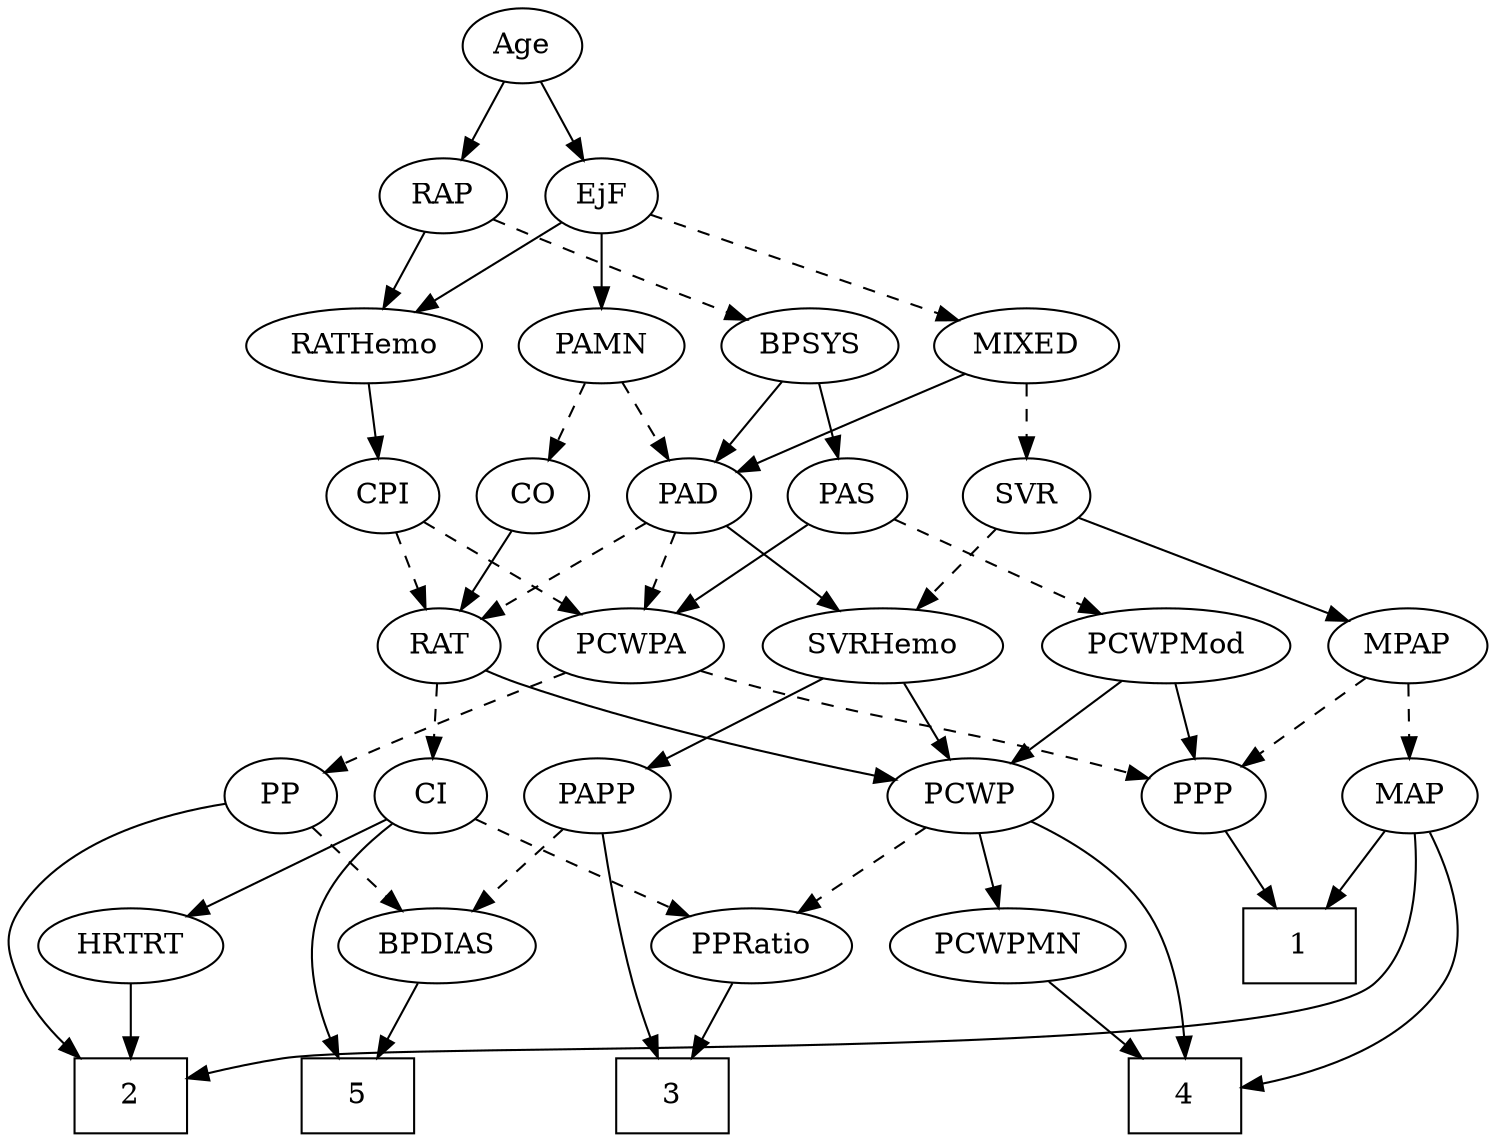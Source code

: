 strict digraph {
	graph [bb="0,0,683.34,540"];
	node [label="\N"];
	1	[height=0.5,
		pos="594.25,90",
		shape=box,
		width=0.75];
	2	[height=0.5,
		pos="353.25,18",
		shape=box,
		width=0.75];
	3	[height=0.5,
		pos="176.25,18",
		shape=box,
		width=0.75];
	4	[height=0.5,
		pos="499.25,18",
		shape=box,
		width=0.75];
	5	[height=0.5,
		pos="86.246,18",
		shape=box,
		width=0.75];
	Age	[height=0.5,
		pos="264.25,522",
		width=0.75];
	EjF	[height=0.5,
		pos="301.25,450",
		width=0.75];
	Age -> EjF	[pos="e,292.71,467.15 272.83,504.76 277.31,496.28 282.9,485.71 287.93,476.2",
		style=solid];
	RAP	[height=0.5,
		pos="228.25,450",
		width=0.77632];
	Age -> RAP	[pos="e,236.8,467.63 255.9,504.76 251.6,496.4 246.25,486.02 241.42,476.61",
		style=solid];
	MIXED	[height=0.5,
		pos="489.25,378",
		width=1.1193];
	EjF -> MIXED	[pos="e,459.17,390.2 324.3,440.42 355.44,428.82 411.42,407.98 449.44,393.82",
		style=dashed];
	PAMN	[height=0.5,
		pos="301.25,378",
		width=1.011];
	EjF -> PAMN	[pos="e,301.25,396.1 301.25,431.7 301.25,423.98 301.25,414.71 301.25,406.11",
		style=solid];
	RATHemo	[height=0.5,
		pos="197.25,378",
		width=1.3721];
	EjF -> RATHemo	[pos="e,219.66,394.09 282.65,436.49 267.49,426.28 245.75,411.65 228.01,399.7",
		style=solid];
	BPSYS	[height=0.5,
		pos="393.25,378",
		width=1.0471];
	RAP -> BPSYS	[pos="e,365.4,390.17 250.49,438.61 255.34,436.4 260.45,434.09 265.25,432 295.64,418.73 330.43,404.38 356.06,393.96",
		style=dashed];
	RAP -> RATHemo	[pos="e,204.76,395.96 220.9,432.41 217.32,424.34 212.94,414.43 208.92,405.35",
		style=solid];
	PAD	[height=0.5,
		pos="343.25,306",
		width=0.79437];
	MIXED -> PAD	[pos="e,365.66,317.75 462.81,364.32 438.07,352.46 401.09,334.73 374.82,322.14",
		style=solid];
	SVR	[height=0.5,
		pos="490.25,306",
		width=0.77632];
	MIXED -> SVR	[pos="e,490,324.1 489.49,359.7 489.6,351.98 489.74,342.71 489.86,334.11",
		style=dashed];
	MPAP	[height=0.5,
		pos="648.25,234",
		width=0.97491];
	MAP	[height=0.5,
		pos="648.25,162",
		width=0.84854];
	MPAP -> MAP	[pos="e,648.25,180.1 648.25,215.7 648.25,207.98 648.25,198.71 648.25,190.11",
		style=dashed];
	PPP	[height=0.5,
		pos="557.25,162",
		width=0.75];
	MPAP -> PPP	[pos="e,574.24,176.07 629.39,218.5 615.81,208.05 597.35,193.85 582.5,182.42",
		style=dashed];
	BPSYS -> PAD	[pos="e,354.44,322.67 381.65,360.76 375.31,351.89 367.34,340.74 360.31,330.89",
		style=solid];
	PAS	[height=0.5,
		pos="417.25,306",
		width=0.75];
	BPSYS -> PAS	[pos="e,411.49,323.79 399.06,360.05 401.8,352.06 405.13,342.33 408.19,333.4",
		style=solid];
	RAT	[height=0.5,
		pos="226.25,234",
		width=0.75827];
	PAD -> RAT	[pos="e,245.71,246.64 323.13,292.97 304.15,281.61 275.52,264.48 254.3,251.78",
		style=dashed];
	PCWPA	[height=0.5,
		pos="313.25,234",
		width=1.1555];
	PAD -> PCWPA	[pos="e,320.51,251.96 336.14,288.41 332.68,280.34 328.43,270.43 324.54,261.35",
		style=dashed];
	SVRHemo	[height=0.5,
		pos="423.25,234",
		width=1.3902];
	PAD -> SVRHemo	[pos="e,405.13,250.85 359.44,290.83 370.3,281.33 384.84,268.6 397.3,257.7",
		style=solid];
	CO	[height=0.5,
		pos="269.25,306",
		width=0.75];
	CO -> RAT	[pos="e,235.97,250.82 259.49,289.12 254.1,280.34 247.29,269.26 241.24,259.42",
		style=solid];
	PCWPMod	[height=0.5,
		pos="543.25,234",
		width=1.4443];
	PAS -> PCWPMod	[pos="e,516.92,249.63 437.49,293.75 456.44,283.22 485.17,267.26 507.91,254.63",
		style=dashed];
	PAS -> PCWPA	[pos="e,334.92,249.59 398.65,292.49 383.29,282.14 361.18,267.26 343.3,255.23",
		style=solid];
	PAMN -> PAD	[pos="e,333.65,322.99 311.2,360.41 316.35,351.83 322.73,341.19 328.44,331.67",
		style=dashed];
	PAMN -> CO	[pos="e,276.7,323.31 293.5,360.05 289.71,351.77 285.07,341.62 280.87,332.42",
		style=dashed];
	CPI	[height=0.5,
		pos="197.25,306",
		width=0.75];
	RATHemo -> CPI	[pos="e,197.25,324.1 197.25,359.7 197.25,351.98 197.25,342.71 197.25,334.11",
		style=solid];
	CPI -> RAT	[pos="e,219.42,251.47 204.12,288.41 207.51,280.22 211.69,270.14 215.49,260.95",
		style=dashed];
	CPI -> PCWPA	[pos="e,289.76,249.17 216.66,293.28 234.19,282.71 260.33,266.94 280.99,254.47",
		style=dashed];
	PCWP	[height=0.5,
		pos="422.25,162",
		width=0.97491];
	RAT -> PCWP	[pos="e,392.37,171.71 247.38,222.5 252.21,220.24 257.37,217.95 262.25,216 302.63,199.85 350.05,184.59 382.73,174.63",
		style=solid];
	CI	[height=0.5,
		pos="242.25,162",
		width=0.75];
	RAT -> CI	[pos="e,238.3,180.28 230.12,216.05 231.9,208.26 234.06,198.82 236.06,190.08",
		style=dashed];
	SVR -> MPAP	[pos="e,622.65,246.34 512.55,295.12 538.72,283.52 582.45,264.15 613.17,250.54",
		style=solid];
	SVR -> SVRHemo	[pos="e,438.84,251.29 476.04,290.15 467.26,280.98 455.8,269.01 445.8,258.56",
		style=dashed];
	PCWPMod -> PPP	[pos="e,553.83,180.1 546.71,215.7 548.25,207.98 550.1,198.71 551.82,190.11",
		style=solid];
	PCWPMod -> PCWP	[pos="e,444.62,175.94 517.59,218.15 498.82,207.3 473.26,192.51 453.33,180.98",
		style=solid];
	PP	[height=0.5,
		pos="80.246,162",
		width=0.75];
	PCWPA -> PP	[pos="e,100.89,173.61 281.81,222.08 275.37,219.97 268.61,217.84 262.25,216 198.05,197.42 179.22,202.38 116.25,180 114.34,179.32 112.4,\
178.58 110.46,177.79",
		style=dashed];
	PCWPA -> PPP	[pos="e,532.45,169.35 344.72,222.21 351.16,220.09 357.91,217.93 364.25,216 419.34,199.27 483.96,181.99 522.71,171.89",
		style=dashed];
	PCWPMN	[height=0.5,
		pos="499.25,90",
		width=1.3902];
	PCWPMN -> 4	[pos="e,499.25,36.104 499.25,71.697 499.25,63.983 499.25,54.712 499.25,46.112",
		style=solid];
	SVRHemo -> PCWP	[pos="e,422.49,180.1 423,215.7 422.89,207.98 422.76,198.71 422.63,190.11",
		style=solid];
	PAPP	[height=0.5,
		pos="157.25,162",
		width=0.88464];
	SVRHemo -> PAPP	[pos="e,183.27,172.62 385.88,221.89 378.72,219.86 371.27,217.81 364.25,216 294.5,198.02 275.48,199.83 206.25,180 201.89,178.75 197.36,\
177.34 192.88,175.87",
		style=solid];
	BPDIAS	[height=0.5,
		pos="42.246,90",
		width=1.1735];
	BPDIAS -> 5	[pos="e,75.28,36.447 52.674,72.411 57.782,64.285 64.053,54.307 69.787,45.184",
		style=solid];
	MAP -> 1	[pos="e,607.59,108.29 635.99,145.12 629.45,136.63 621.23,125.98 613.82,116.38",
		style=solid];
	MAP -> 2	[pos="e,380.29,23.341 649.97,144 650.98,123.91 649.3,90.85 630.25,72 621.73,63.568 464.09,37.013 390.51,25.003",
		style=solid];
	MAP -> 4	[pos="e,526.28,18.746 657.66,144.57 667.3,125.34 678.83,93.411 663.25,72 634.44,32.415 575.46,21.78 536.65,19.26",
		style=solid];
	PP -> 2	[pos="e,325.98,26.545 96.591,147.41 119.94,128.51 164.73,94.119 207.25,72 242.71,53.55 286.06,38.696 316.27,29.459",
		style=solid];
	PP -> BPDIAS	[pos="e,51.276,107.63 71.433,144.76 66.894,136.4 61.255,126.02 56.147,116.61",
		style=dashed];
	PPP -> 1	[pos="e,585.2,108.12 565.83,144.76 570.18,136.53 575.58,126.32 580.5,117.02",
		style=solid];
	PPRatio	[height=0.5,
		pos="256.25,90",
		width=1.1013];
	PPRatio -> 3	[pos="e,195.82,36.127 238.89,73.811 228.58,64.794 215.29,53.161 203.6,42.933",
		style=solid];
	PCWP -> 4	[pos="e,473.63,36.068 422.56,143.82 423.59,125.03 427.34,94.583 440.25,72 446.6,60.886 456.12,50.855 465.67,42.585",
		style=solid];
	PCWP -> PCWPMN	[pos="e,481.77,106.89 438.95,145.81 449.23,136.47 462.6,124.31 474.14,113.83",
		style=solid];
	PCWP -> PPRatio	[pos="e,284.37,102.86 395.94,149.91 368.35,138.27 324.76,119.89 293.6,106.75",
		style=dashed];
	CI -> 5	[pos="e,105.16,36.218 227,147.13 200.46,122.96 145.44,72.886 112.61,42.994",
		style=solid];
	CI -> PPRatio	[pos="e,252.79,108.28 245.64,144.05 247.18,136.35 249.04,127.03 250.77,118.36",
		style=dashed];
	HRTRT	[height=0.5,
		pos="353.25,90",
		width=1.1013];
	CI -> HRTRT	[pos="e,330.98,105.04 261.33,148.97 278.1,138.39 302.81,122.8 322.39,110.46",
		style=solid];
	PAPP -> 3	[pos="e,173.95,36.189 159.54,143.87 162.78,119.67 168.73,75.211 172.58,46.393",
		style=solid];
	PAPP -> BPDIAS	[pos="e,65.689,105.27 136.42,148.32 119.13,137.8 94.253,122.66 74.408,110.58",
		style=dashed];
	HRTRT -> 2	[pos="e,353.25,36.104 353.25,71.697 353.25,63.983 353.25,54.712 353.25,46.112",
		style=solid];
}
